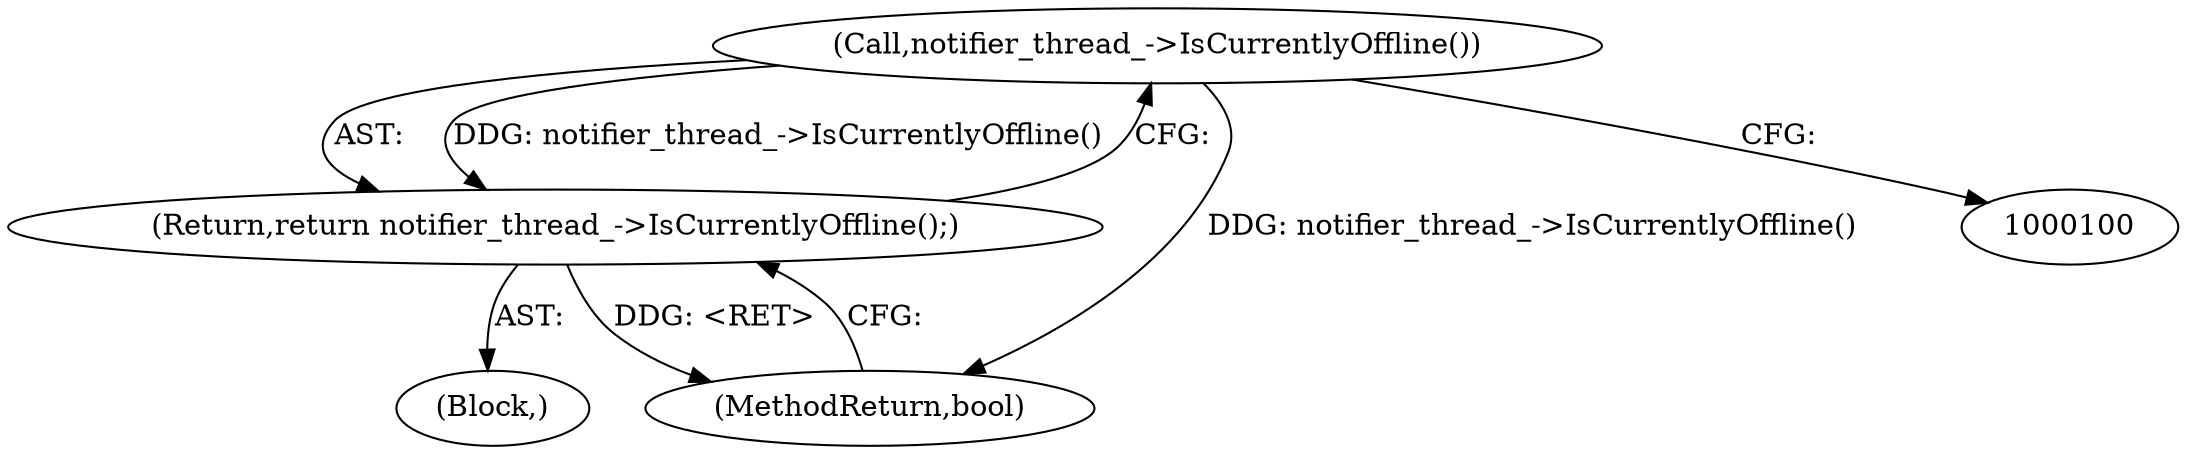digraph "0_Chrome_ae66a48d272b1fdc8bf475b107ae11d95edc91f9_2@API" {
"1000103" [label="(Call,notifier_thread_->IsCurrentlyOffline())"];
"1000102" [label="(Return,return notifier_thread_->IsCurrentlyOffline();)"];
"1000101" [label="(Block,)"];
"1000104" [label="(MethodReturn,bool)"];
"1000102" [label="(Return,return notifier_thread_->IsCurrentlyOffline();)"];
"1000103" [label="(Call,notifier_thread_->IsCurrentlyOffline())"];
"1000103" -> "1000102"  [label="AST: "];
"1000103" -> "1000100"  [label="CFG: "];
"1000102" -> "1000103"  [label="CFG: "];
"1000103" -> "1000104"  [label="DDG: notifier_thread_->IsCurrentlyOffline()"];
"1000103" -> "1000102"  [label="DDG: notifier_thread_->IsCurrentlyOffline()"];
"1000102" -> "1000101"  [label="AST: "];
"1000104" -> "1000102"  [label="CFG: "];
"1000102" -> "1000104"  [label="DDG: <RET>"];
}
